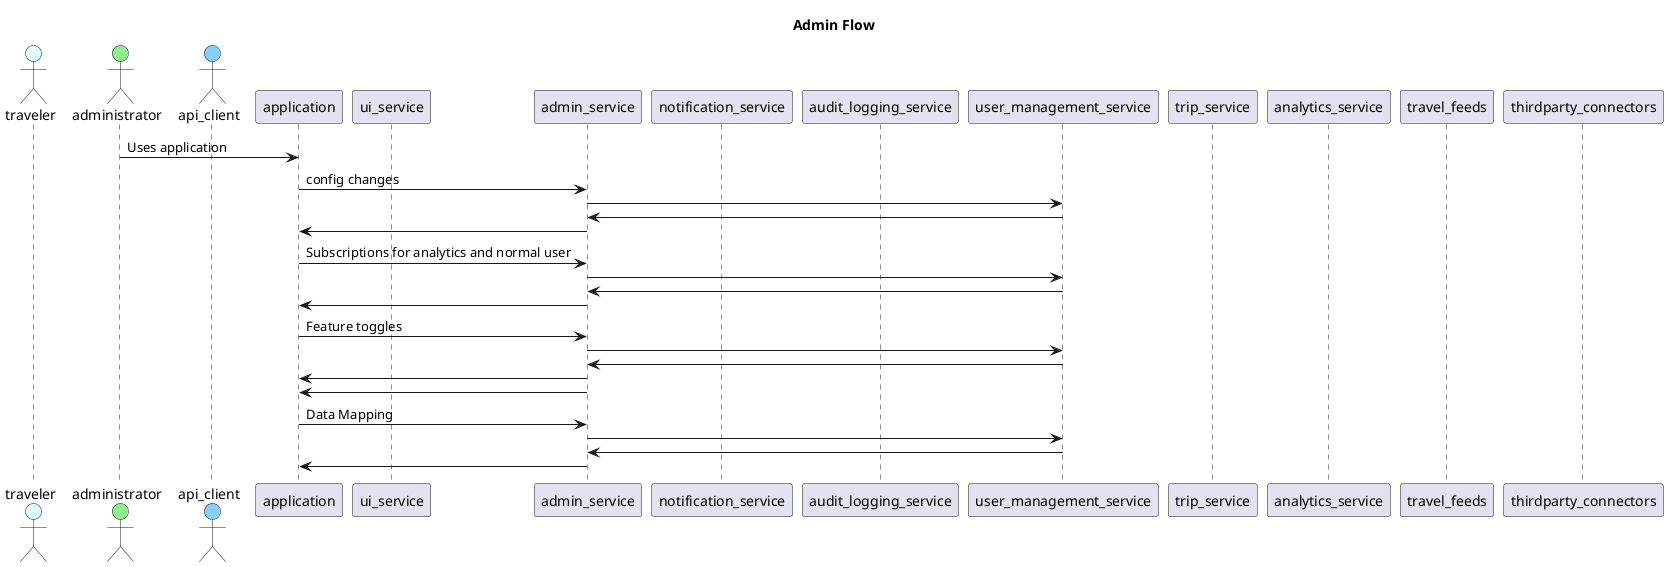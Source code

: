 @startuml UseCaseDiagram
!define ICONURL https://plantuml.com/gicon/
!define TRAVELLER traveler
!define ADMINISTRATOR administrator
!define API_CLIENT api_client
!define APPLICATION application
!define UI_SERVICE ui_service
!define ADMIN_SERVICE admin_service
!define NOTIFICATION_SERVICE notification_service
!define AUDIT_LOGGING_SERVICE audit_logging_service
!define USER_MANAGEMENT_SERVICE user_management_service
!define TRIP_SERVICE trip_service
!define ANALYTICS_SERVICE analytics_service
!define TRAVEL_FEEDS travel_feeds
!define THIRD_PARTY_CONNECTORS thirdparty_connectors

!define EMAIL email
!define PNR pnr
!define BOOKING_ID booking_id


actor TRAVELLER as TRAVELLER #LightCyan
actor ADMINISTRATOR as ADMINISTRATOR #LightGreen
actor API_CLIENT as API_CLIENT #LightSkyBlue

participant APPLICATION as APPLICATION
participant UI_SERVICE as UI_SERVICE
participant ADMIN_SERVICE as ADMIN_SERVICE
participant NOTIFICATION_SERVICE as NOTIFICATION_SERVICE
participant AUDIT_LOGGING_SERVICE as AUDIT_LOGGING_SERVICE
participant USER_MANAGEMENT_SERVICE as USER_MANAGEMENT_SERVICE
participant TRIP_SERVICE as TRIP_SERVICE
participant ANALYTICS_SERVICE as ANALYTICS_SERVICE
participant TRAVEL_FEEDS as TRAVEL_FEEDS
participant THIRD_PARTY_CONNECTORS as THIRD_PARTY_CONNECTORS




title "Admin Flow"


ADMINISTRATOR -> APPLICATION: Uses application
APPLICATION -> ADMIN_SERVICE: config changes
ADMIN_SERVICE -> USER_MANAGEMENT_SERVICE
USER_MANAGEMENT_SERVICE -> ADMIN_SERVICE
ADMIN_SERVICE -> APPLICATION
APPLICATION -> ADMIN_SERVICE: Subscriptions for analytics and normal user
ADMIN_SERVICE -> USER_MANAGEMENT_SERVICE
USER_MANAGEMENT_SERVICE -> ADMIN_SERVICE
ADMIN_SERVICE -> APPLICATION
APPLICATION -> ADMIN_SERVICE: Feature toggles
ADMIN_SERVICE -> USER_MANAGEMENT_SERVICE
USER_MANAGEMENT_SERVICE -> ADMIN_SERVICE
ADMIN_SERVICE -> APPLICATION
ADMIN_SERVICE -> APPLICATION
APPLICATION -> ADMIN_SERVICE: Data Mapping
ADMIN_SERVICE -> USER_MANAGEMENT_SERVICE
USER_MANAGEMENT_SERVICE -> ADMIN_SERVICE
ADMIN_SERVICE -> APPLICATION


@enduml